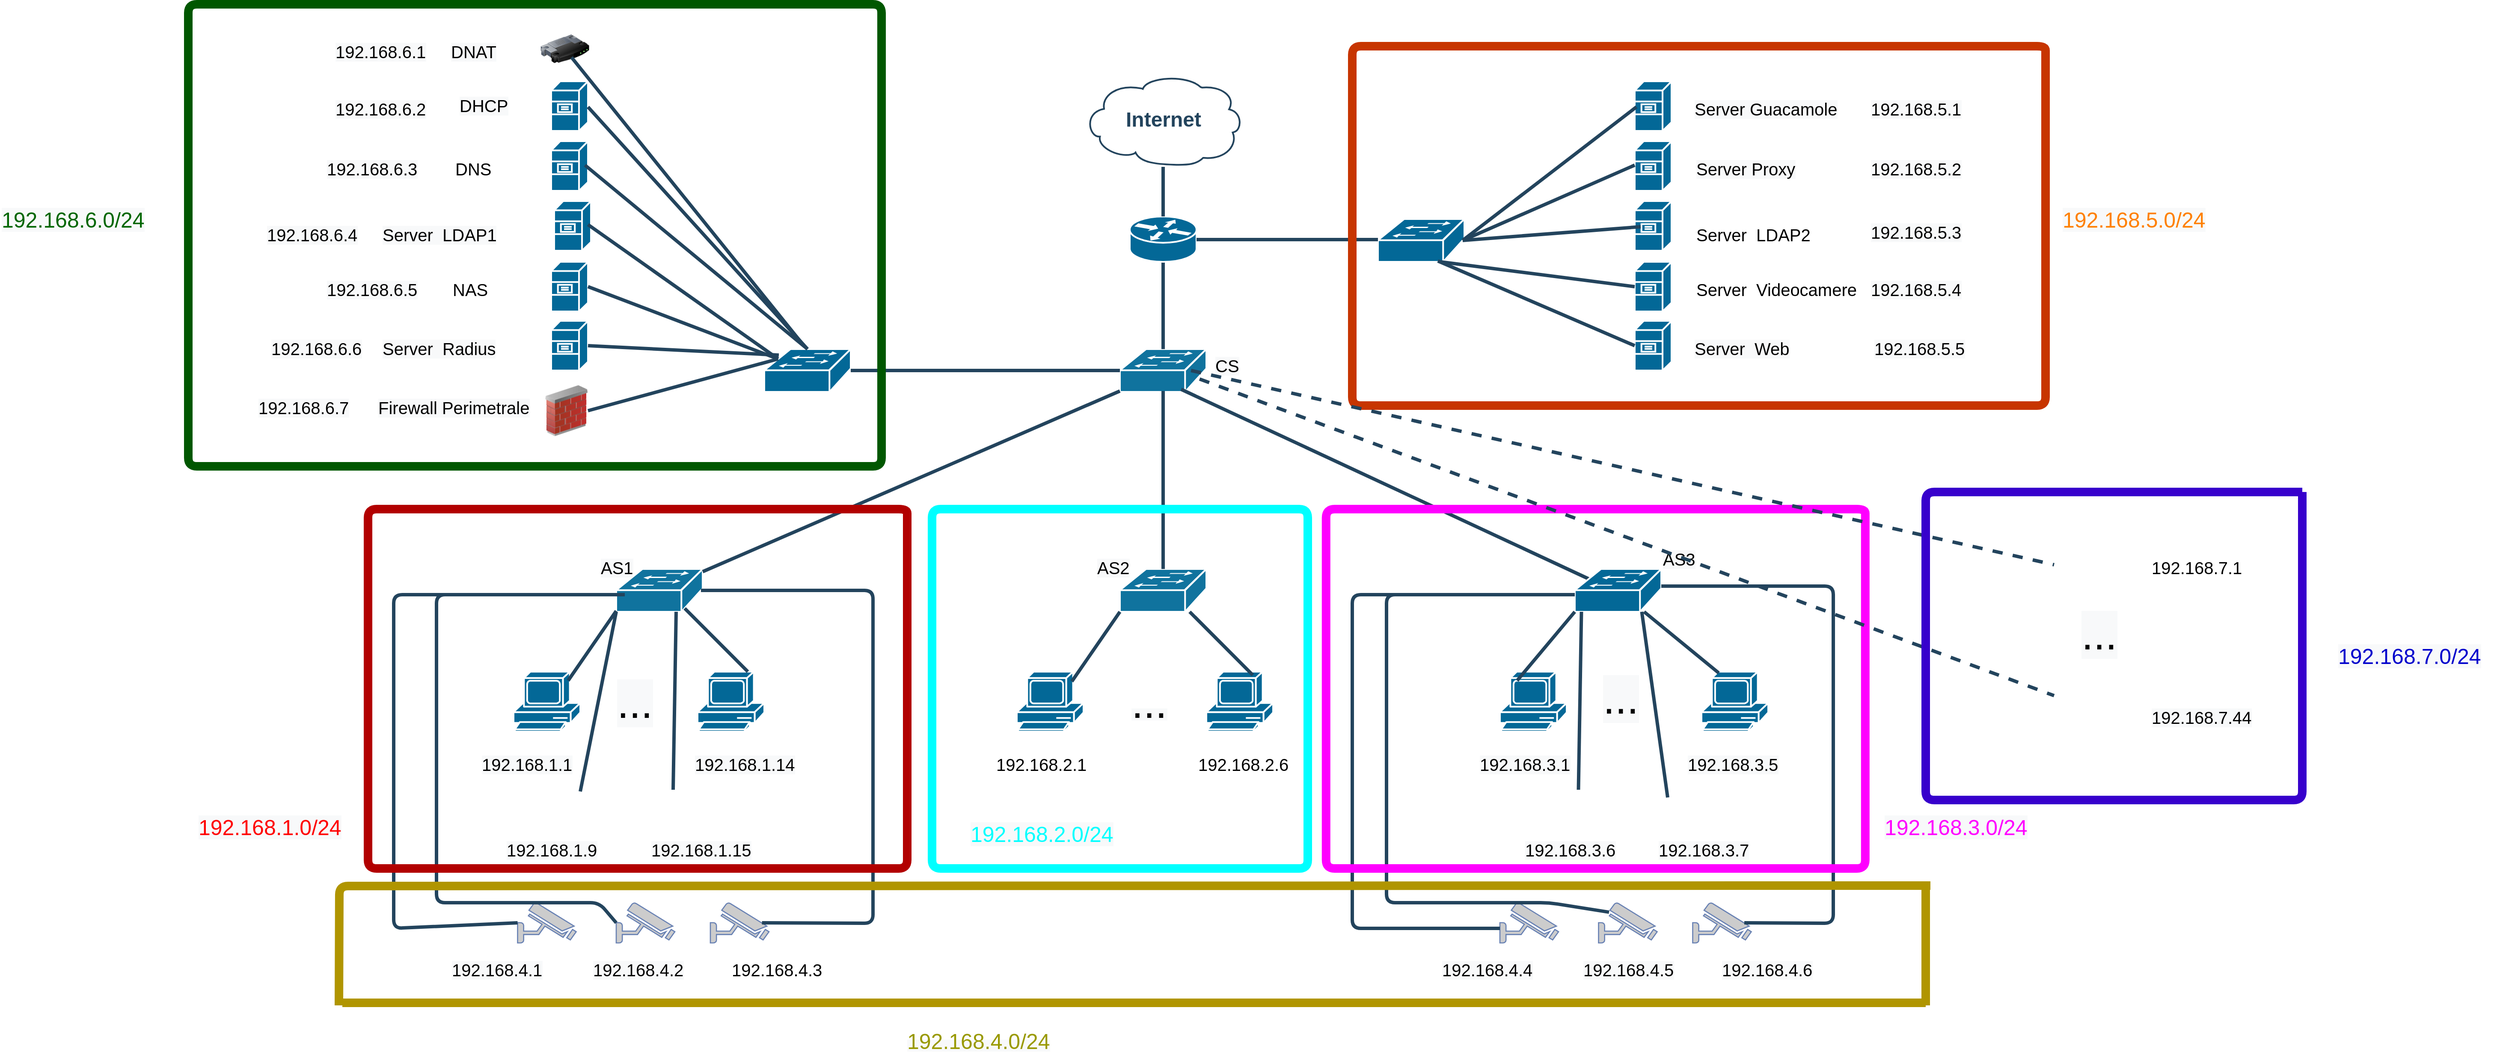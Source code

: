 <mxfile version="13.1.14" type="device"><diagram id="6a731a19-8d31-9384-78a2-239565b7b9f0" name="Page-1"><mxGraphModel dx="4022" dy="2417" grid="1" gridSize="10" guides="1" tooltips="1" connect="1" arrows="1" fold="1" page="1" pageScale="1" pageWidth="827" pageHeight="1169" background="#ffffff" math="0" shadow="0"><root><mxCell id="0"/><mxCell id="1" parent="0"/><mxCell id="2087" value="&lt;font color=&quot;#23445d&quot;&gt;WAN&lt;/font&gt;" style="rounded=1;whiteSpace=wrap;html=1;strokeColor=none;fillColor=none;fontSize=14;fontColor=#742B21;align=center;fontStyle=1" parent="1" vertex="1"><mxGeometry x="759" y="434" width="73" height="19" as="geometry"/></mxCell><mxCell id="2107" value="" style="shape=mxgraph.cisco.switches.workgroup_switch;html=1;dashed=0;fillColor=#10739E;strokeColor=#ffffff;strokeWidth=2;verticalLabelPosition=bottom;verticalAlign=top;fontFamily=Helvetica;fontSize=36;fontColor=#FFB366" parent="1" vertex="1"><mxGeometry x="778.5" y="403" width="101" height="50" as="geometry"/></mxCell><mxCell id="2109" value="Internet" style="shape=mxgraph.cisco.storage.cloud;html=1;dashed=0;strokeColor=#23445D;fillColor=#ffffff;strokeWidth=2;fontFamily=Helvetica;fontSize=24;fontColor=#23445D;align=center;fontStyle=1" parent="1" vertex="1"><mxGeometry x="736" y="82" width="186" height="106" as="geometry"/></mxCell><mxCell id="2114" value="" style="shape=mxgraph.cisco.switches.workgroup_switch;html=1;dashed=0;fillColor=#10739E;strokeColor=#ffffff;strokeWidth=2;verticalLabelPosition=bottom;verticalAlign=top;fontFamily=Helvetica;fontSize=36;fontColor=#FFB366" parent="1" vertex="1"><mxGeometry x="190" y="660" width="101" height="50" as="geometry"/></mxCell><mxCell id="2116" value="" style="shape=mxgraph.cisco.switches.workgroup_switch;html=1;dashed=0;fillColor=#10739E;strokeColor=#ffffff;strokeWidth=2;verticalLabelPosition=bottom;verticalAlign=top;fontFamily=Helvetica;fontSize=36;fontColor=#FFB366" parent="1" vertex="1"><mxGeometry x="778.5" y="660" width="101" height="50" as="geometry"/></mxCell><mxCell id="2163" value="" style="edgeStyle=elbowEdgeStyle;elbow=horizontal;endArrow=none;html=1;strokeColor=#23445D;endFill=0;strokeWidth=4;rounded=1;entryX=0.5;entryY=1;entryDx=0;entryDy=0;entryPerimeter=0;" parent="1" source="2107" target="r_gy4cciSrvfELrFIDqS-2258" edge="1"><mxGeometry width="100" height="100" relative="1" as="geometry"><mxPoint x="465.0" y="303" as="sourcePoint"/><mxPoint x="465.278" y="345.083" as="targetPoint"/><Array as="points"><mxPoint x="829" y="340"/></Array></mxGeometry></mxCell><mxCell id="2172" style="edgeStyle=none;rounded=1;html=1;strokeColor=#23445D;endArrow=none;endFill=0;strokeWidth=4;exitX=0;exitY=0.98;exitDx=0;exitDy=0;exitPerimeter=0;" parent="1" source="2107" target="2114" edge="1"><mxGeometry relative="1" as="geometry"><mxPoint x="631" y="407.917" as="sourcePoint"/></mxGeometry></mxCell><mxCell id="2173" style="edgeStyle=none;rounded=1;html=1;strokeColor=#23445D;endArrow=none;endFill=0;strokeWidth=4;exitX=0.5;exitY=0.98;exitDx=0;exitDy=0;exitPerimeter=0;fontStyle=1" parent="1" source="2107" target="2116" edge="1"><mxGeometry relative="1" as="geometry"><mxPoint x="829" y="470" as="sourcePoint"/><Array as="points"><mxPoint x="829" y="530"/></Array></mxGeometry></mxCell><mxCell id="2174" style="edgeStyle=none;rounded=1;html=1;strokeColor=#23445D;endArrow=none;endFill=0;strokeWidth=4;entryX=0.16;entryY=0.23;entryDx=0;entryDy=0;entryPerimeter=0;exitX=0.708;exitY=0.94;exitDx=0;exitDy=0;exitPerimeter=0;" parent="1" source="2107" target="r_gy4cciSrvfELrFIDqS-2259" edge="1"><mxGeometry relative="1" as="geometry"><mxPoint x="930" y="490" as="sourcePoint"/><mxPoint x="1273.578" y="669.06" as="targetPoint"/></mxGeometry></mxCell><mxCell id="2257" style="edgeStyle=orthogonalEdgeStyle;curved=1;rounded=0;jumpStyle=none;html=1;exitX=0.75;exitY=0;entryX=0.75;entryY=0;shadow=0;labelBackgroundColor=#ffffff;startArrow=none;startFill=0;endArrow=none;endFill=0;endSize=10;jettySize=auto;orthogonalLoop=1;strokeColor=#23445D;strokeWidth=2;fillColor=#F08705;fontFamily=Helvetica;fontSize=25;fontColor=#23445D;align=left;" parent="1" source="2087" target="2087" edge="1"><mxGeometry relative="1" as="geometry"/></mxCell><mxCell id="r_gy4cciSrvfELrFIDqS-2258" value="" style="shape=mxgraph.cisco.routers.router;html=1;pointerEvents=1;dashed=0;fillColor=#036897;strokeColor=#ffffff;strokeWidth=2;verticalLabelPosition=bottom;verticalAlign=top;align=center;outlineConnect=0;" parent="1" vertex="1"><mxGeometry x="790" y="248" width="78" height="53" as="geometry"/></mxCell><mxCell id="r_gy4cciSrvfELrFIDqS-2259" value="" style="shape=mxgraph.cisco.switches.workgroup_switch;html=1;pointerEvents=1;dashed=0;fillColor=#036897;strokeColor=#ffffff;strokeWidth=2;verticalLabelPosition=bottom;verticalAlign=top;align=center;outlineConnect=0;" parent="1" vertex="1"><mxGeometry x="1310" y="660" width="101" height="50" as="geometry"/></mxCell><mxCell id="r_gy4cciSrvfELrFIDqS-2260" value="" style="edgeStyle=elbowEdgeStyle;elbow=horizontal;endArrow=none;html=1;strokeColor=#23445D;endFill=0;strokeWidth=4;rounded=1;entryX=0.5;entryY=0;entryDx=0;entryDy=0;entryPerimeter=0;" parent="1" target="r_gy4cciSrvfELrFIDqS-2258" edge="1"><mxGeometry width="100" height="100" relative="1" as="geometry"><mxPoint x="829" y="190" as="sourcePoint"/><mxPoint x="475.278" y="355.083" as="targetPoint"/></mxGeometry></mxCell><mxCell id="r_gy4cciSrvfELrFIDqS-2263" value="" style="shape=mxgraph.cisco.switches.workgroup_switch;html=1;pointerEvents=1;dashed=0;fillColor=#036897;strokeColor=#ffffff;strokeWidth=2;verticalLabelPosition=bottom;verticalAlign=top;align=center;outlineConnect=0;" parent="1" vertex="1"><mxGeometry x="1080" y="251" width="101" height="50" as="geometry"/></mxCell><mxCell id="r_gy4cciSrvfELrFIDqS-2265" value="" style="shape=mxgraph.cisco.switches.workgroup_switch;html=1;pointerEvents=1;dashed=0;fillColor=#036897;strokeColor=#ffffff;strokeWidth=2;verticalLabelPosition=bottom;verticalAlign=top;align=center;outlineConnect=0;" parent="1" vertex="1"><mxGeometry x="363" y="403" width="101" height="50" as="geometry"/></mxCell><mxCell id="r_gy4cciSrvfELrFIDqS-2267" style="edgeStyle=none;rounded=1;html=1;strokeColor=#23445D;endArrow=none;endFill=0;strokeWidth=4;exitX=0;exitY=0.5;exitDx=0;exitDy=0;exitPerimeter=0;" parent="1" source="2107" target="r_gy4cciSrvfELrFIDqS-2265" edge="1"><mxGeometry relative="1" as="geometry"><mxPoint x="827.5" y="310" as="sourcePoint"/><mxPoint x="340" y="521.129" as="targetPoint"/></mxGeometry></mxCell><mxCell id="r_gy4cciSrvfELrFIDqS-2268" style="edgeStyle=none;rounded=1;html=1;strokeColor=#23445D;endArrow=none;endFill=0;strokeWidth=4;" parent="1" edge="1"><mxGeometry relative="1" as="geometry"><mxPoint x="1080" y="275" as="sourcePoint"/><mxPoint x="868" y="275" as="targetPoint"/></mxGeometry></mxCell><mxCell id="r_gy4cciSrvfELrFIDqS-2271" value="" style="shape=mxgraph.cisco.computers_and_peripherals.pc;html=1;dashed=0;fillColor=#036897;strokeColor=#ffffff;strokeWidth=2;verticalLabelPosition=bottom;verticalAlign=top" parent="1" vertex="1"><mxGeometry x="70" y="780" width="78" height="70" as="geometry"/></mxCell><mxCell id="r_gy4cciSrvfELrFIDqS-2272" value="" style="shape=mxgraph.cisco.computers_and_peripherals.pc;html=1;dashed=0;fillColor=#036897;strokeColor=#ffffff;strokeWidth=2;verticalLabelPosition=bottom;verticalAlign=top" parent="1" vertex="1"><mxGeometry x="285" y="780" width="78" height="70" as="geometry"/></mxCell><mxCell id="r_gy4cciSrvfELrFIDqS-2275" value="" style="fontColor=#0066CC;verticalAlign=top;verticalLabelPosition=bottom;labelPosition=center;align=center;html=1;outlineConnect=0;fillColor=#CCCCCC;strokeColor=#6881B3;gradientColor=none;gradientDirection=north;strokeWidth=2;shape=mxgraph.networks.security_camera;direction=east;" parent="1" vertex="1"><mxGeometry x="74.75" y="1050" width="68.5" height="47" as="geometry"/></mxCell><mxCell id="r_gy4cciSrvfELrFIDqS-2276" value="" style="fontColor=#0066CC;verticalAlign=top;verticalLabelPosition=bottom;labelPosition=center;align=center;html=1;outlineConnect=0;fillColor=#CCCCCC;strokeColor=#6881B3;gradientColor=none;gradientDirection=north;strokeWidth=2;shape=mxgraph.networks.security_camera;direction=east;" parent="1" vertex="1"><mxGeometry x="190" y="1050" width="68.5" height="47" as="geometry"/></mxCell><mxCell id="r_gy4cciSrvfELrFIDqS-2277" value="" style="fontColor=#0066CC;verticalAlign=top;verticalLabelPosition=bottom;labelPosition=center;align=center;html=1;outlineConnect=0;fillColor=#CCCCCC;strokeColor=#6881B3;gradientColor=none;gradientDirection=north;strokeWidth=2;shape=mxgraph.networks.security_camera;direction=east;" parent="1" vertex="1"><mxGeometry x="300" y="1050" width="68.5" height="47" as="geometry"/></mxCell><mxCell id="r_gy4cciSrvfELrFIDqS-2279" value="" style="shape=mxgraph.cisco.computers_and_peripherals.pc;html=1;dashed=0;fillColor=#036897;strokeColor=#ffffff;strokeWidth=2;verticalLabelPosition=bottom;verticalAlign=top" parent="1" vertex="1"><mxGeometry x="658" y="780" width="78" height="70" as="geometry"/></mxCell><mxCell id="r_gy4cciSrvfELrFIDqS-2280" value="" style="shape=mxgraph.cisco.computers_and_peripherals.pc;html=1;dashed=0;fillColor=#036897;strokeColor=#ffffff;strokeWidth=2;verticalLabelPosition=bottom;verticalAlign=top" parent="1" vertex="1"><mxGeometry x="879.5" y="780" width="78" height="70" as="geometry"/></mxCell><mxCell id="r_gy4cciSrvfELrFIDqS-2281" value="" style="shape=mxgraph.cisco.computers_and_peripherals.pc;html=1;dashed=0;fillColor=#036897;strokeColor=#ffffff;strokeWidth=2;verticalLabelPosition=bottom;verticalAlign=top" parent="1" vertex="1"><mxGeometry x="1222.5" y="780" width="78" height="70" as="geometry"/></mxCell><mxCell id="r_gy4cciSrvfELrFIDqS-2282" value="" style="shape=mxgraph.cisco.computers_and_peripherals.pc;html=1;dashed=0;fillColor=#036897;strokeColor=#ffffff;strokeWidth=2;verticalLabelPosition=bottom;verticalAlign=top" parent="1" vertex="1"><mxGeometry x="1458" y="780" width="78" height="70" as="geometry"/></mxCell><mxCell id="r_gy4cciSrvfELrFIDqS-2283" value="" style="fontColor=#0066CC;verticalAlign=top;verticalLabelPosition=bottom;labelPosition=center;align=center;html=1;outlineConnect=0;fillColor=#CCCCCC;strokeColor=#6881B3;gradientColor=none;gradientDirection=north;strokeWidth=2;shape=mxgraph.networks.security_camera;direction=east;" parent="1" vertex="1"><mxGeometry x="1222.5" y="1050" width="68.5" height="47" as="geometry"/></mxCell><mxCell id="r_gy4cciSrvfELrFIDqS-2284" value="" style="fontColor=#0066CC;verticalAlign=top;verticalLabelPosition=bottom;labelPosition=center;align=center;html=1;outlineConnect=0;fillColor=#CCCCCC;strokeColor=#6881B3;gradientColor=none;gradientDirection=north;strokeWidth=2;shape=mxgraph.networks.security_camera;direction=east;" parent="1" vertex="1"><mxGeometry x="1337.75" y="1050" width="68.5" height="47" as="geometry"/></mxCell><mxCell id="r_gy4cciSrvfELrFIDqS-2285" value="" style="fontColor=#0066CC;verticalAlign=top;verticalLabelPosition=bottom;labelPosition=center;align=center;html=1;outlineConnect=0;fillColor=#CCCCCC;strokeColor=#6881B3;gradientColor=none;gradientDirection=north;strokeWidth=2;shape=mxgraph.networks.security_camera;direction=east;" parent="1" vertex="1"><mxGeometry x="1447.75" y="1050" width="68.5" height="47" as="geometry"/></mxCell><mxCell id="r_gy4cciSrvfELrFIDqS-2286" value="&lt;span style=&quot;color: rgb(0 , 0 , 0) ; font-family: &amp;#34;helvetica&amp;#34; ; font-size: 20px ; font-style: normal ; font-weight: 400 ; letter-spacing: normal ; text-align: center ; text-indent: 0px ; text-transform: none ; word-spacing: 0px ; background-color: rgb(248 , 249 , 250) ; float: none ; display: inline&quot;&gt;192.168.4.5&lt;/span&gt;" style="text;whiteSpace=wrap;html=1;" parent="1" vertex="1"><mxGeometry x="1317.75" y="1110" width="130" height="30" as="geometry"/></mxCell><mxCell id="r_gy4cciSrvfELrFIDqS-2287" value="&lt;span style=&quot;color: rgb(0 , 0 , 0) ; font-family: &amp;#34;helvetica&amp;#34; ; font-size: 20px ; font-style: normal ; font-weight: 400 ; letter-spacing: normal ; text-align: center ; text-indent: 0px ; text-transform: none ; word-spacing: 0px ; background-color: rgb(248 , 249 , 250) ; float: none ; display: inline&quot;&gt;192.168.4.6&lt;/span&gt;" style="text;whiteSpace=wrap;html=1;" parent="1" vertex="1"><mxGeometry x="1480" y="1110" width="130" height="30" as="geometry"/></mxCell><mxCell id="r_gy4cciSrvfELrFIDqS-2289" value="&lt;!--StartFragment--&gt;&lt;span style=&quot;color: rgb(0, 0, 0); font-family: helvetica; font-size: 20px; font-style: normal; font-variant-ligatures: normal; font-variant-caps: normal; font-weight: 400; letter-spacing: normal; orphans: 2; text-align: center; text-indent: 0px; text-transform: none; widows: 2; word-spacing: 0px; -webkit-text-stroke-width: 0px; background-color: rgb(248, 249, 250); text-decoration-style: initial; text-decoration-color: initial; float: none; display: inline !important;&quot;&gt;192.168.4.4&lt;/span&gt;&lt;!--EndFragment--&gt;" style="text;whiteSpace=wrap;html=1;" parent="1" vertex="1"><mxGeometry x="1153" y="1110" width="130" height="30" as="geometry"/></mxCell><mxCell id="r_gy4cciSrvfELrFIDqS-2291" value="&lt;span style=&quot;color: rgb(0 , 0 , 0) ; font-family: &amp;#34;helvetica&amp;#34; ; font-size: 20px ; font-style: normal ; font-weight: 400 ; letter-spacing: normal ; text-align: center ; text-indent: 0px ; text-transform: none ; word-spacing: 0px ; background-color: rgb(248 , 249 , 250) ; float: none ; display: inline&quot;&gt;192.168.4.2&lt;/span&gt;" style="text;whiteSpace=wrap;html=1;" parent="1" vertex="1"><mxGeometry x="160.5" y="1110" width="130" height="30" as="geometry"/></mxCell><mxCell id="r_gy4cciSrvfELrFIDqS-2292" value="&lt;span style=&quot;font-family: &amp;#34;helvetica&amp;#34; ; font-size: 20px ; text-align: center&quot;&gt;192.168.4.3&lt;/span&gt;" style="text;whiteSpace=wrap;html=1;" parent="1" vertex="1"><mxGeometry x="322.75" y="1110" width="130" height="30" as="geometry"/></mxCell><mxCell id="r_gy4cciSrvfELrFIDqS-2293" value="&lt;span style=&quot;color: rgb(0 , 0 , 0) ; font-family: &amp;#34;helvetica&amp;#34; ; font-size: 20px ; font-style: normal ; font-weight: 400 ; letter-spacing: normal ; text-align: center ; text-indent: 0px ; text-transform: none ; word-spacing: 0px ; background-color: rgb(248 , 249 , 250) ; float: none ; display: inline&quot;&gt;192.168.4.1&lt;/span&gt;" style="text;whiteSpace=wrap;html=1;" parent="1" vertex="1"><mxGeometry x="-4.25" y="1110" width="130" height="30" as="geometry"/></mxCell><mxCell id="r_gy4cciSrvfELrFIDqS-2294" value="" style="shape=image;html=1;verticalAlign=top;verticalLabelPosition=bottom;labelBackgroundColor=#ffffff;imageAspect=0;aspect=fixed;image=https://cdn2.iconfinder.com/data/icons/essential-web-2/50/tv-screen-smart-widescreen-watch-128.png" parent="1" vertex="1"><mxGeometry x="114" y="910" width="68" height="68" as="geometry"/></mxCell><mxCell id="r_gy4cciSrvfELrFIDqS-2295" value="" style="shape=image;html=1;verticalAlign=top;verticalLabelPosition=bottom;labelBackgroundColor=#ffffff;imageAspect=0;aspect=fixed;image=https://cdn2.iconfinder.com/data/icons/essential-web-2/50/tv-screen-smart-widescreen-watch-128.png" parent="1" vertex="1"><mxGeometry x="232" y="910" width="68" height="68" as="geometry"/></mxCell><mxCell id="r_gy4cciSrvfELrFIDqS-2296" value="" style="shape=image;html=1;verticalAlign=top;verticalLabelPosition=bottom;labelBackgroundColor=#ffffff;imageAspect=0;aspect=fixed;image=https://cdn2.iconfinder.com/data/icons/essential-web-2/50/tv-screen-smart-widescreen-watch-128.png" parent="1" vertex="1"><mxGeometry x="1300.5" y="910" width="68" height="68" as="geometry"/></mxCell><mxCell id="r_gy4cciSrvfELrFIDqS-2297" value="" style="shape=image;html=1;verticalAlign=top;verticalLabelPosition=bottom;labelBackgroundColor=#ffffff;imageAspect=0;aspect=fixed;image=https://cdn2.iconfinder.com/data/icons/essential-web-2/50/tv-screen-smart-widescreen-watch-128.png" parent="1" vertex="1"><mxGeometry x="1418.5" y="910" width="68" height="68" as="geometry"/></mxCell><mxCell id="r_gy4cciSrvfELrFIDqS-2298" value="&lt;span style=&quot;font-family: &amp;#34;helvetica&amp;#34; ; font-size: 20px ; text-align: center&quot;&gt;192.168.2.1&lt;/span&gt;" style="text;whiteSpace=wrap;html=1;" parent="1" vertex="1"><mxGeometry x="632" y="870" width="130" height="30" as="geometry"/></mxCell><mxCell id="r_gy4cciSrvfELrFIDqS-2299" value="&lt;span style=&quot;font-family: &amp;#34;helvetica&amp;#34; ; font-size: 20px ; text-align: center&quot;&gt;192.168.2.6&lt;/span&gt;" style="text;whiteSpace=wrap;html=1;" parent="1" vertex="1"><mxGeometry x="868" y="870" width="130" height="30" as="geometry"/></mxCell><mxCell id="r_gy4cciSrvfELrFIDqS-2304" value="&lt;span style=&quot;color: rgb(0 , 0 , 0) ; font-family: &amp;#34;helvetica&amp;#34; ; font-size: 20px ; font-style: normal ; font-weight: 400 ; letter-spacing: normal ; text-align: center ; text-indent: 0px ; text-transform: none ; word-spacing: 0px ; background-color: rgb(248 , 249 , 250) ; float: none ; display: inline&quot;&gt;192.168.1.1&lt;/span&gt;" style="text;whiteSpace=wrap;html=1;" parent="1" vertex="1"><mxGeometry x="30.5" y="870" width="130" height="30" as="geometry"/></mxCell><mxCell id="r_gy4cciSrvfELrFIDqS-2305" value="&lt;span style=&quot;color: rgb(0 , 0 , 0) ; font-family: &amp;#34;helvetica&amp;#34; ; font-size: 20px ; font-style: normal ; font-weight: 400 ; letter-spacing: normal ; text-align: center ; text-indent: 0px ; text-transform: none ; word-spacing: 0px ; background-color: rgb(248 , 249 , 250) ; float: none ; display: inline&quot;&gt;192.168.1.14&lt;/span&gt;" style="text;whiteSpace=wrap;html=1;" parent="1" vertex="1"><mxGeometry x="280" y="870" width="130" height="30" as="geometry"/></mxCell><mxCell id="r_gy4cciSrvfELrFIDqS-2306" value="&lt;span style=&quot;color: rgb(0 , 0 , 0) ; font-family: &amp;#34;helvetica&amp;#34; ; font-size: 20px ; font-style: normal ; font-weight: 400 ; letter-spacing: normal ; text-align: center ; text-indent: 0px ; text-transform: none ; word-spacing: 0px ; background-color: rgb(248 , 249 , 250) ; float: none ; display: inline&quot;&gt;192.168.1.15&lt;/span&gt;" style="text;whiteSpace=wrap;html=1;" parent="1" vertex="1"><mxGeometry x="228.5" y="970" width="140" height="30" as="geometry"/></mxCell><mxCell id="r_gy4cciSrvfELrFIDqS-2307" value="&lt;span style=&quot;color: rgb(0 , 0 , 0) ; font-family: &amp;#34;helvetica&amp;#34; ; font-size: 20px ; font-style: normal ; font-weight: 400 ; letter-spacing: normal ; text-align: center ; text-indent: 0px ; text-transform: none ; word-spacing: 0px ; background-color: rgb(248 , 249 , 250) ; float: none ; display: inline&quot;&gt;192.168.1.9&lt;/span&gt;" style="text;whiteSpace=wrap;html=1;" parent="1" vertex="1"><mxGeometry x="60" y="970" width="140" height="30" as="geometry"/></mxCell><mxCell id="r_gy4cciSrvfELrFIDqS-2308" value="&lt;span style=&quot;color: rgb(0 , 0 , 0) ; font-family: &amp;#34;helvetica&amp;#34; ; font-size: 20px ; font-style: normal ; font-weight: 400 ; letter-spacing: normal ; text-align: center ; text-indent: 0px ; text-transform: none ; word-spacing: 0px ; background-color: rgb(248 , 249 , 250) ; float: none ; display: inline&quot;&gt;192.168.3.1&lt;/span&gt;" style="text;whiteSpace=wrap;html=1;" parent="1" vertex="1"><mxGeometry x="1196.5" y="870" width="130" height="30" as="geometry"/></mxCell><mxCell id="r_gy4cciSrvfELrFIDqS-2311" value="&lt;span style=&quot;color: rgb(0 , 0 , 0) ; font-family: &amp;#34;helvetica&amp;#34; ; font-size: 20px ; font-style: normal ; font-weight: 400 ; letter-spacing: normal ; text-align: center ; text-indent: 0px ; text-transform: none ; word-spacing: 0px ; background-color: rgb(248 , 249 , 250) ; float: none ; display: inline&quot;&gt;192.168.3.5&lt;/span&gt;" style="text;whiteSpace=wrap;html=1;" parent="1" vertex="1"><mxGeometry x="1440" y="870" width="130" height="30" as="geometry"/></mxCell><mxCell id="r_gy4cciSrvfELrFIDqS-2313" value="&lt;span style=&quot;color: rgb(0 , 0 , 0) ; font-family: &amp;#34;helvetica&amp;#34; ; font-size: 20px ; font-style: normal ; font-weight: 400 ; letter-spacing: normal ; text-align: center ; text-indent: 0px ; text-transform: none ; word-spacing: 0px ; background-color: rgb(248 , 249 , 250) ; float: none ; display: inline&quot;&gt;192.168.3.6&lt;/span&gt;" style="text;whiteSpace=wrap;html=1;" parent="1" vertex="1"><mxGeometry x="1250" y="970" width="130" height="30" as="geometry"/></mxCell><mxCell id="r_gy4cciSrvfELrFIDqS-2315" value="&lt;span style=&quot;color: rgb(0 , 0 , 0) ; font-family: &amp;#34;helvetica&amp;#34; ; font-size: 20px ; font-style: normal ; font-weight: 400 ; letter-spacing: normal ; text-align: center ; text-indent: 0px ; text-transform: none ; word-spacing: 0px ; background-color: rgb(248 , 249 , 250) ; float: none ; display: inline&quot;&gt;192.168.3.7&lt;/span&gt;" style="text;whiteSpace=wrap;html=1;" parent="1" vertex="1"><mxGeometry x="1406" y="970" width="130" height="30" as="geometry"/></mxCell><mxCell id="r_gy4cciSrvfELrFIDqS-2316" style="edgeStyle=none;rounded=1;html=1;strokeColor=#23445D;endArrow=none;endFill=0;strokeWidth=4;entryX=0.818;entryY=0.149;entryDx=0;entryDy=0;entryPerimeter=0;" parent="1" target="r_gy4cciSrvfELrFIDqS-2271" edge="1"><mxGeometry relative="1" as="geometry"><mxPoint x="190" y="709" as="sourcePoint"/><mxPoint x="125.75" y="796.129" as="targetPoint"/></mxGeometry></mxCell><mxCell id="r_gy4cciSrvfELrFIDqS-2317" style="edgeStyle=none;rounded=1;html=1;strokeColor=#23445D;endArrow=none;endFill=0;strokeWidth=4;entryX=0.818;entryY=0.149;entryDx=0;entryDy=0;entryPerimeter=0;" parent="1" edge="1"><mxGeometry relative="1" as="geometry"><mxPoint x="778.5" y="710" as="sourcePoint"/><mxPoint x="722.304" y="791.43" as="targetPoint"/></mxGeometry></mxCell><mxCell id="r_gy4cciSrvfELrFIDqS-2318" style="edgeStyle=none;rounded=1;html=1;strokeColor=#23445D;endArrow=none;endFill=0;strokeWidth=4;entryX=0.258;entryY=0.149;entryDx=0;entryDy=0;entryPerimeter=0;" parent="1" target="r_gy4cciSrvfELrFIDqS-2281" edge="1"><mxGeometry relative="1" as="geometry"><mxPoint x="1310" y="710" as="sourcePoint"/><mxPoint x="1253.804" y="791.43" as="targetPoint"/></mxGeometry></mxCell><mxCell id="r_gy4cciSrvfELrFIDqS-2319" style="edgeStyle=none;rounded=1;html=1;strokeColor=#23445D;endArrow=none;endFill=0;strokeWidth=4;entryX=0.16;entryY=0.23;entryDx=0;entryDy=0;entryPerimeter=0;" parent="1" source="r_gy4cciSrvfELrFIDqS-2259" edge="1"><mxGeometry relative="1" as="geometry"><mxPoint x="1001.998" y="560" as="sourcePoint"/><mxPoint x="1478.15" y="781.5" as="targetPoint"/></mxGeometry></mxCell><mxCell id="r_gy4cciSrvfELrFIDqS-2320" style="edgeStyle=none;rounded=1;html=1;strokeColor=#23445D;endArrow=none;endFill=0;strokeWidth=4;entryX=0.696;entryY=0.057;entryDx=0;entryDy=0;entryPerimeter=0;" parent="1" target="r_gy4cciSrvfELrFIDqS-2280" edge="1"><mxGeometry relative="1" as="geometry"><mxPoint x="859.999" y="710" as="sourcePoint"/><mxPoint x="947.17" y="781.5" as="targetPoint"/></mxGeometry></mxCell><mxCell id="r_gy4cciSrvfELrFIDqS-2321" style="edgeStyle=none;rounded=1;html=1;strokeColor=#23445D;endArrow=none;endFill=0;strokeWidth=4;entryX=0.696;entryY=0.057;entryDx=0;entryDy=0;entryPerimeter=0;" parent="1" edge="1"><mxGeometry relative="1" as="geometry"><mxPoint x="269.999" y="706.01" as="sourcePoint"/><mxPoint x="343.788" y="780" as="targetPoint"/></mxGeometry></mxCell><mxCell id="r_gy4cciSrvfELrFIDqS-2322" style="edgeStyle=none;rounded=1;html=1;strokeColor=#23445D;endArrow=none;endFill=0;strokeWidth=4;fontStyle=1" parent="1" edge="1"><mxGeometry relative="1" as="geometry"><mxPoint x="260" y="710" as="sourcePoint"/><mxPoint x="256.5" y="918" as="targetPoint"/><Array as="points"/></mxGeometry></mxCell><mxCell id="r_gy4cciSrvfELrFIDqS-2323" style="edgeStyle=none;rounded=1;html=1;strokeColor=#23445D;endArrow=none;endFill=0;strokeWidth=4;exitX=0.5;exitY=0.98;exitDx=0;exitDy=0;exitPerimeter=0;fontStyle=1;" parent="1" edge="1"><mxGeometry relative="1" as="geometry"><mxPoint x="190" y="710" as="sourcePoint"/><mxPoint x="148" y="920" as="targetPoint"/><Array as="points"/></mxGeometry></mxCell><mxCell id="r_gy4cciSrvfELrFIDqS-2324" style="edgeStyle=none;rounded=1;html=1;strokeColor=#23445D;endArrow=none;endFill=0;strokeWidth=4;fontStyle=1" parent="1" edge="1"><mxGeometry relative="1" as="geometry"><mxPoint x="1317.75" y="710" as="sourcePoint"/><mxPoint x="1314.25" y="918" as="targetPoint"/><Array as="points"/></mxGeometry></mxCell><mxCell id="r_gy4cciSrvfELrFIDqS-2325" style="edgeStyle=none;rounded=1;html=1;strokeColor=#23445D;endArrow=none;endFill=0;strokeWidth=4;fontStyle=1;entryX=0;entryY=0.25;entryDx=0;entryDy=0;" parent="1" target="r_gy4cciSrvfELrFIDqS-2297" edge="1"><mxGeometry relative="1" as="geometry"><mxPoint x="1388.25" y="710" as="sourcePoint"/><mxPoint x="1384.75" y="918" as="targetPoint"/><Array as="points"/></mxGeometry></mxCell><mxCell id="r_gy4cciSrvfELrFIDqS-2326" style="edgeStyle=none;rounded=1;html=1;strokeColor=#23445D;endArrow=none;endFill=0;strokeWidth=4;fontStyle=0;entryX=0;entryY=0.5;entryDx=0;entryDy=0;entryPerimeter=0;" parent="1" target="r_gy4cciSrvfELrFIDqS-2275" edge="1"><mxGeometry relative="1" as="geometry"><mxPoint x="190" y="690" as="sourcePoint"/><mxPoint x="148" y="890" as="targetPoint"/><Array as="points"><mxPoint x="-70" y="690"/><mxPoint x="-70" y="1080"/></Array></mxGeometry></mxCell><mxCell id="r_gy4cciSrvfELrFIDqS-2327" style="edgeStyle=none;rounded=1;html=1;strokeColor=#23445D;endArrow=none;endFill=0;strokeWidth=4;exitX=0;exitY=0.5;exitDx=0;exitDy=0;exitPerimeter=0;fontStyle=1;entryX=0;entryY=0.5;entryDx=0;entryDy=0;entryPerimeter=0;" parent="1" source="r_gy4cciSrvfELrFIDqS-2276" edge="1"><mxGeometry relative="1" as="geometry"><mxPoint x="84.75" y="1083.5" as="sourcePoint"/><mxPoint x="200" y="690" as="targetPoint"/><Array as="points"><mxPoint x="170" y="1050"/><mxPoint x="-20" y="1050"/><mxPoint x="-20" y="690"/></Array></mxGeometry></mxCell><mxCell id="r_gy4cciSrvfELrFIDqS-2328" style="edgeStyle=none;rounded=1;html=1;strokeColor=#23445D;endArrow=none;endFill=0;strokeWidth=4;entryX=0.88;entryY=0.5;entryDx=0;entryDy=0;entryPerimeter=0;exitX=0.98;exitY=0.5;exitDx=0;exitDy=0;exitPerimeter=0;" parent="1" source="2114" target="r_gy4cciSrvfELrFIDqS-2277" edge="1"><mxGeometry relative="1" as="geometry"><mxPoint x="399.999" y="710" as="sourcePoint"/><mxPoint x="473.788" y="783.99" as="targetPoint"/><Array as="points"><mxPoint x="490" y="685"/><mxPoint x="490" y="1074"/></Array></mxGeometry></mxCell><mxCell id="r_gy4cciSrvfELrFIDqS-2330" style="edgeStyle=none;rounded=1;html=1;strokeColor=#23445D;endArrow=none;endFill=0;strokeWidth=4;fontStyle=1;entryX=0;entryY=0.5;entryDx=0;entryDy=0;entryPerimeter=0;exitX=0.179;exitY=0.235;exitDx=0;exitDy=0;exitPerimeter=0;" parent="1" source="r_gy4cciSrvfELrFIDqS-2284" edge="1"><mxGeometry relative="1" as="geometry"><mxPoint x="1300" y="1073.5" as="sourcePoint"/><mxPoint x="1310" y="690" as="targetPoint"/><Array as="points"><mxPoint x="1280" y="1050"/><mxPoint x="1090" y="1050"/><mxPoint x="1090" y="690"/></Array></mxGeometry></mxCell><mxCell id="r_gy4cciSrvfELrFIDqS-2331" style="edgeStyle=none;rounded=1;html=1;strokeColor=#23445D;endArrow=none;endFill=0;strokeWidth=4;fontStyle=0;entryX=0;entryY=0.638;entryDx=0;entryDy=0;entryPerimeter=0;" parent="1" target="r_gy4cciSrvfELrFIDqS-2283" edge="1"><mxGeometry relative="1" as="geometry"><mxPoint x="1310" y="690" as="sourcePoint"/><mxPoint x="1194.75" y="1073.5" as="targetPoint"/><Array as="points"><mxPoint x="1050" y="690"/><mxPoint x="1050" y="1080"/></Array></mxGeometry></mxCell><mxCell id="r_gy4cciSrvfELrFIDqS-2332" style="edgeStyle=none;rounded=1;html=1;strokeColor=#23445D;endArrow=none;endFill=0;strokeWidth=4;exitX=0.98;exitY=0.5;exitDx=0;exitDy=0;exitPerimeter=0;entryX=0.88;entryY=0.5;entryDx=0;entryDy=0;entryPerimeter=0;" parent="1" target="r_gy4cciSrvfELrFIDqS-2285" edge="1"><mxGeometry relative="1" as="geometry"><mxPoint x="1411" y="680" as="sourcePoint"/><mxPoint x="1530" y="1074" as="targetPoint"/><Array as="points"><mxPoint x="1612.02" y="680"/><mxPoint x="1612" y="1074"/></Array></mxGeometry></mxCell><mxCell id="r_gy4cciSrvfELrFIDqS-2337" value="" style="endArrow=none;html=1;fillColor=#e3c800;strokeColor=#B09500;strokeWidth=10;edgeStyle=orthogonalEdgeStyle;" parent="1" edge="1"><mxGeometry width="50" height="50" relative="1" as="geometry"><mxPoint x="1725.5" y="1030" as="sourcePoint"/><mxPoint x="-134" y="1170" as="targetPoint"/></mxGeometry></mxCell><mxCell id="r_gy4cciSrvfELrFIDqS-2338" value="" style="endArrow=none;html=1;fillColor=#e3c800;strokeColor=#B09500;strokeWidth=10;edgeStyle=orthogonalEdgeStyle;" parent="1" edge="1"><mxGeometry width="50" height="50" relative="1" as="geometry"><mxPoint x="1720" y="1167" as="sourcePoint"/><mxPoint x="-130" y="1167" as="targetPoint"/></mxGeometry></mxCell><mxCell id="r_gy4cciSrvfELrFIDqS-2340" value="" style="endArrow=none;html=1;strokeWidth=10;fillColor=#e3c800;strokeColor=#B09500;edgeStyle=orthogonalEdgeStyle;" parent="1" edge="1"><mxGeometry width="50" height="50" relative="1" as="geometry"><mxPoint x="1720" y="1170" as="sourcePoint"/><mxPoint x="1720" y="1030" as="targetPoint"/></mxGeometry></mxCell><mxCell id="r_gy4cciSrvfELrFIDqS-2341" value="" style="endArrow=none;html=1;strokeWidth=10;fillColor=#e51400;strokeColor=#B20000;edgeStyle=orthogonalEdgeStyle;" parent="1" edge="1"><mxGeometry width="50" height="50" relative="1" as="geometry"><mxPoint x="530" y="600" as="sourcePoint"/><mxPoint x="530" y="600" as="targetPoint"/><Array as="points"><mxPoint x="-100" y="1010"/><mxPoint x="-100" y="590"/></Array></mxGeometry></mxCell><mxCell id="r_gy4cciSrvfELrFIDqS-2342" value="" style="endArrow=none;html=1;strokeWidth=10;fillColor=#d80073;strokeColor=#FF00FF;edgeStyle=orthogonalEdgeStyle;" parent="1" edge="1"><mxGeometry width="50" height="50" relative="1" as="geometry"><mxPoint x="1649.4" y="600" as="sourcePoint"/><mxPoint x="1649.4" y="600" as="targetPoint"/><Array as="points"><mxPoint x="1019.4" y="1010"/><mxPoint x="1019.4" y="590"/></Array></mxGeometry></mxCell><mxCell id="r_gy4cciSrvfELrFIDqS-2343" value="" style="endArrow=none;html=1;strokeWidth=10;fillColor=#76608a;strokeColor=#00FFFF;edgeStyle=orthogonalEdgeStyle;" parent="1" edge="1"><mxGeometry width="50" height="50" relative="1" as="geometry"><mxPoint x="998" y="600" as="sourcePoint"/><mxPoint x="998" y="630" as="targetPoint"/><Array as="points"><mxPoint x="998" y="600"/><mxPoint x="998" y="1010"/><mxPoint x="559" y="1010"/><mxPoint x="559" y="590"/><mxPoint x="998" y="590"/></Array></mxGeometry></mxCell><mxCell id="r_gy4cciSrvfELrFIDqS-2344" value="&lt;span style=&quot;font-family: &amp;#34;helvetica&amp;#34; ; font-style: normal ; font-weight: 400 ; letter-spacing: normal ; text-align: center ; text-indent: 0px ; text-transform: none ; word-spacing: 0px ; background-color: rgb(248 , 249 , 250) ; float: none ; display: inline&quot;&gt;&lt;font style=&quot;font-size: 25px&quot; color=&quot;#999900&quot;&gt;192.168.4.0/24&lt;/font&gt;&lt;/span&gt;" style="text;whiteSpace=wrap;html=1;" parent="1" vertex="1"><mxGeometry x="528" y="1190" width="130" height="30" as="geometry"/></mxCell><mxCell id="r_gy4cciSrvfELrFIDqS-2345" value="&lt;span style=&quot;font-family: &amp;#34;helvetica&amp;#34; ; font-size: 25px ; font-style: normal ; font-weight: 400 ; letter-spacing: normal ; text-align: center ; text-indent: 0px ; text-transform: none ; word-spacing: 0px ; background-color: rgb(248 , 249 , 250) ; float: none ; display: inline&quot;&gt;&lt;font color=&quot;#ff0000&quot;&gt;192.168.1.0/24&lt;/font&gt;&lt;/span&gt;" style="text;whiteSpace=wrap;html=1;" parent="1" vertex="1"><mxGeometry x="-300" y="940" width="190" height="30" as="geometry"/></mxCell><mxCell id="r_gy4cciSrvfELrFIDqS-2346" value="&lt;span style=&quot;font-family: &amp;#34;helvetica&amp;#34; ; font-size: 25px ; font-style: normal ; font-weight: 400 ; letter-spacing: normal ; text-align: center ; text-indent: 0px ; text-transform: none ; word-spacing: 0px ; background-color: rgb(248 , 249 , 250) ; float: none ; display: inline&quot;&gt;&lt;font color=&quot;#00ffff&quot;&gt;192.168.2.0/24&lt;/font&gt;&lt;/span&gt;" style="text;whiteSpace=wrap;html=1;" parent="1" vertex="1"><mxGeometry x="602" y="948" width="190" height="30" as="geometry"/></mxCell><mxCell id="r_gy4cciSrvfELrFIDqS-2347" value="&lt;span style=&quot;font-family: &amp;#34;helvetica&amp;#34; ; font-size: 25px ; font-style: normal ; font-weight: 400 ; letter-spacing: normal ; text-align: center ; text-indent: 0px ; text-transform: none ; word-spacing: 0px ; background-color: rgb(248 , 249 , 250) ; float: none ; display: inline&quot;&gt;&lt;font color=&quot;#ff00ff&quot;&gt;192.168.3.0/24&lt;/font&gt;&lt;/span&gt;" style="text;whiteSpace=wrap;html=1;" parent="1" vertex="1"><mxGeometry x="1670" y="940" width="190" height="30" as="geometry"/></mxCell><mxCell id="r_gy4cciSrvfELrFIDqS-2349" value="" style="shape=mxgraph.cisco.servers.file_server;html=1;pointerEvents=1;dashed=0;fillColor=#036897;strokeColor=#ffffff;strokeWidth=2;verticalLabelPosition=bottom;verticalAlign=top;align=center;outlineConnect=0;labelBackgroundColor=#ffffff;" parent="1" vertex="1"><mxGeometry x="1380" y="90" width="43" height="58" as="geometry"/></mxCell><mxCell id="r_gy4cciSrvfELrFIDqS-2350" value="" style="shape=mxgraph.cisco.servers.file_server;html=1;pointerEvents=1;dashed=0;fillColor=#036897;strokeColor=#ffffff;strokeWidth=2;verticalLabelPosition=bottom;verticalAlign=top;align=center;outlineConnect=0;labelBackgroundColor=#ffffff;" parent="1" vertex="1"><mxGeometry x="1380" y="160" width="43" height="58" as="geometry"/></mxCell><mxCell id="r_gy4cciSrvfELrFIDqS-2351" value="" style="shape=mxgraph.cisco.servers.file_server;html=1;pointerEvents=1;dashed=0;fillColor=#036897;strokeColor=#ffffff;strokeWidth=2;verticalLabelPosition=bottom;verticalAlign=top;align=center;outlineConnect=0;labelBackgroundColor=#ffffff;" parent="1" vertex="1"><mxGeometry x="1380" y="230" width="43" height="58" as="geometry"/></mxCell><mxCell id="r_gy4cciSrvfELrFIDqS-2352" value="" style="shape=mxgraph.cisco.servers.file_server;html=1;pointerEvents=1;dashed=0;fillColor=#036897;strokeColor=#ffffff;strokeWidth=2;verticalLabelPosition=bottom;verticalAlign=top;align=center;outlineConnect=0;labelBackgroundColor=#ffffff;" parent="1" vertex="1"><mxGeometry x="114" y="90" width="43" height="58" as="geometry"/></mxCell><mxCell id="r_gy4cciSrvfELrFIDqS-2353" value="" style="shape=mxgraph.cisco.servers.file_server;html=1;pointerEvents=1;dashed=0;fillColor=#036897;strokeColor=#ffffff;strokeWidth=2;verticalLabelPosition=bottom;verticalAlign=top;align=center;outlineConnect=0;labelBackgroundColor=#ffffff;" parent="1" vertex="1"><mxGeometry x="114" y="160" width="43" height="58" as="geometry"/></mxCell><mxCell id="r_gy4cciSrvfELrFIDqS-2355" value="" style="shape=mxgraph.cisco.servers.file_server;html=1;pointerEvents=1;dashed=0;fillColor=#036897;strokeColor=#ffffff;strokeWidth=2;verticalLabelPosition=bottom;verticalAlign=top;align=center;outlineConnect=0;labelBackgroundColor=#ffffff;" parent="1" vertex="1"><mxGeometry x="117.5" y="230" width="43" height="58" as="geometry"/></mxCell><mxCell id="r_gy4cciSrvfELrFIDqS-2356" value="" style="shape=mxgraph.cisco.servers.file_server;html=1;pointerEvents=1;dashed=0;fillColor=#036897;strokeColor=#ffffff;strokeWidth=2;verticalLabelPosition=bottom;verticalAlign=top;align=center;outlineConnect=0;labelBackgroundColor=#ffffff;" parent="1" vertex="1"><mxGeometry x="114" y="301" width="43" height="58" as="geometry"/></mxCell><mxCell id="r_gy4cciSrvfELrFIDqS-2357" value="&lt;span style=&quot;color: rgb(0 , 0 , 0) ; font-family: &amp;#34;helvetica&amp;#34; ; font-size: 20px ; font-style: normal ; font-weight: 400 ; letter-spacing: normal ; text-align: center ; text-indent: 0px ; text-transform: none ; word-spacing: 0px ; background-color: rgb(248 , 249 , 250) ; float: none ; display: inline&quot;&gt;Server Guacamole&lt;/span&gt;" style="text;whiteSpace=wrap;html=1;" parent="1" vertex="1"><mxGeometry x="1447.75" y="104" width="180" height="30" as="geometry"/></mxCell><mxCell id="r_gy4cciSrvfELrFIDqS-2358" value="&lt;span style=&quot;color: rgb(0 , 0 , 0) ; font-family: &amp;#34;helvetica&amp;#34; ; font-size: 20px ; font-style: normal ; font-weight: 400 ; letter-spacing: normal ; text-align: center ; text-indent: 0px ; text-transform: none ; word-spacing: 0px ; background-color: rgb(248 , 249 , 250) ; float: none ; display: inline&quot;&gt;Server Proxy&lt;/span&gt;" style="text;whiteSpace=wrap;html=1;" parent="1" vertex="1"><mxGeometry x="1450" y="174" width="190" height="30" as="geometry"/></mxCell><mxCell id="r_gy4cciSrvfELrFIDqS-2359" value="&lt;span style=&quot;font-family: &amp;#34;helvetica&amp;#34; ; font-size: 20px ; text-align: center&quot;&gt;Server&amp;nbsp; LDAP2&lt;/span&gt;" style="text;whiteSpace=wrap;html=1;" parent="1" vertex="1"><mxGeometry x="1450" y="251" width="140" height="30" as="geometry"/></mxCell><mxCell id="r_gy4cciSrvfELrFIDqS-2360" value="" style="shape=mxgraph.cisco.servers.file_server;html=1;pointerEvents=1;dashed=0;fillColor=#036897;strokeColor=#ffffff;strokeWidth=2;verticalLabelPosition=bottom;verticalAlign=top;align=center;outlineConnect=0;labelBackgroundColor=#ffffff;" parent="1" vertex="1"><mxGeometry x="1380" y="301" width="43" height="58" as="geometry"/></mxCell><mxCell id="r_gy4cciSrvfELrFIDqS-2361" value="&lt;span style=&quot;font-family: &amp;#34;helvetica&amp;#34; ; font-size: 20px ; text-align: center&quot;&gt;Server&amp;nbsp; Videocamere&lt;/span&gt;" style="text;whiteSpace=wrap;html=1;" parent="1" vertex="1"><mxGeometry x="1450" y="315" width="190" height="30" as="geometry"/></mxCell><mxCell id="r_gy4cciSrvfELrFIDqS-2362" value="&lt;span style=&quot;color: rgb(0 , 0 , 0) ; font-family: &amp;#34;helvetica&amp;#34; ; font-size: 20px ; font-style: normal ; font-weight: 400 ; letter-spacing: normal ; text-align: center ; text-indent: 0px ; text-transform: none ; word-spacing: 0px ; background-color: rgb(248 , 249 , 250) ; float: none ; display: inline&quot;&gt;Server&amp;nbsp; LDAP1&lt;/span&gt;" style="text;whiteSpace=wrap;html=1;" parent="1" vertex="1"><mxGeometry x="-85.25" y="251" width="160" height="30" as="geometry"/></mxCell><mxCell id="r_gy4cciSrvfELrFIDqS-2364" value="&lt;div style=&quot;text-align: center&quot;&gt;&lt;font face=&quot;helvetica&quot;&gt;&lt;span style=&quot;font-size: 20px&quot;&gt;DNS&lt;/span&gt;&lt;/font&gt;&lt;/div&gt;" style="text;whiteSpace=wrap;html=1;" parent="1" vertex="1"><mxGeometry y="174" width="160" height="30" as="geometry"/></mxCell><mxCell id="r_gy4cciSrvfELrFIDqS-2365" value="&lt;span style=&quot;color: rgb(0 , 0 , 0) ; font-family: &amp;#34;helvetica&amp;#34; ; font-size: 20px ; font-style: normal ; font-weight: 400 ; letter-spacing: normal ; text-align: center ; text-indent: 0px ; text-transform: none ; word-spacing: 0px ; background-color: rgb(248 , 249 , 250) ; float: none ; display: inline&quot;&gt;DHCP&lt;/span&gt;" style="text;whiteSpace=wrap;html=1;" parent="1" vertex="1"><mxGeometry x="4.75" y="100" width="70" height="30" as="geometry"/></mxCell><mxCell id="r_gy4cciSrvfELrFIDqS-2367" value="&lt;font face=&quot;helvetica&quot;&gt;&lt;span style=&quot;font-size: 20px&quot;&gt;NAS&lt;/span&gt;&lt;/font&gt;" style="text;whiteSpace=wrap;html=1;" parent="1" vertex="1"><mxGeometry x="-3" y="315" width="160" height="30" as="geometry"/></mxCell><mxCell id="r_gy4cciSrvfELrFIDqS-2369" value="&lt;span style=&quot;color: rgb(0 , 0 , 0) ; font-family: &amp;#34;helvetica&amp;#34; ; font-size: 20px ; font-style: normal ; font-weight: 400 ; letter-spacing: normal ; text-align: center ; text-indent: 0px ; text-transform: none ; word-spacing: 0px ; background-color: rgb(248 , 249 , 250) ; float: none ; display: inline&quot;&gt;Server&amp;nbsp; Radius&lt;/span&gt;" style="text;whiteSpace=wrap;html=1;" parent="1" vertex="1"><mxGeometry x="-85.25" y="384" width="160" height="30" as="geometry"/></mxCell><mxCell id="r_gy4cciSrvfELrFIDqS-2370" value="" style="shape=mxgraph.cisco.servers.file_server;html=1;pointerEvents=1;dashed=0;fillColor=#036897;strokeColor=#ffffff;strokeWidth=2;verticalLabelPosition=bottom;verticalAlign=top;align=center;outlineConnect=0;labelBackgroundColor=#ffffff;" parent="1" vertex="1"><mxGeometry x="114" y="370" width="43" height="58" as="geometry"/></mxCell><mxCell id="r_gy4cciSrvfELrFIDqS-2371" value="" style="endArrow=none;html=1;strokeWidth=10;fillColor=#008a00;strokeColor=#005700;edgeStyle=orthogonalEdgeStyle;" parent="1" edge="1"><mxGeometry width="50" height="50" relative="1" as="geometry"><mxPoint x="500" y="80" as="sourcePoint"/><mxPoint x="500" y="80" as="targetPoint"/><Array as="points"><mxPoint x="500" y="540"/><mxPoint x="-310" y="540"/><mxPoint x="-310"/><mxPoint x="500"/></Array></mxGeometry></mxCell><mxCell id="r_gy4cciSrvfELrFIDqS-2372" value="" style="endArrow=none;html=1;strokeWidth=10;fillColor=#fa6800;strokeColor=#C73500;edgeStyle=orthogonalEdgeStyle;" parent="1" edge="1"><mxGeometry width="50" height="50" relative="1" as="geometry"><mxPoint x="1860" y="59" as="sourcePoint"/><mxPoint x="1860" y="59" as="targetPoint"/><Array as="points"><mxPoint x="1860" y="469"/><mxPoint x="1050" y="469"/><mxPoint x="1050" y="49"/><mxPoint x="1860" y="49"/></Array></mxGeometry></mxCell><mxCell id="r_gy4cciSrvfELrFIDqS-2373" value="&lt;span style=&quot;font-family: &amp;#34;helvetica&amp;#34; ; font-size: 25px ; font-style: normal ; font-weight: 400 ; letter-spacing: normal ; text-align: center ; text-indent: 0px ; text-transform: none ; word-spacing: 0px ; background-color: rgb(248 , 249 , 250) ; float: none ; display: inline&quot;&gt;&lt;font color=&quot;#ff8000&quot;&gt;192.168.5.0/24&lt;/font&gt;&lt;/span&gt;" style="text;whiteSpace=wrap;html=1;" parent="1" vertex="1"><mxGeometry x="1878" y="230" width="190" height="30" as="geometry"/></mxCell><mxCell id="r_gy4cciSrvfELrFIDqS-2374" value="&lt;span style=&quot;font-family: &amp;#34;helvetica&amp;#34; ; font-size: 25px ; font-style: normal ; font-weight: 400 ; letter-spacing: normal ; text-align: center ; text-indent: 0px ; text-transform: none ; word-spacing: 0px ; background-color: rgb(248 , 249 , 250) ; float: none ; display: inline&quot;&gt;&lt;font color=&quot;#006600&quot;&gt;192.168.6.0/24&lt;/font&gt;&lt;/span&gt;" style="text;whiteSpace=wrap;html=1;" parent="1" vertex="1"><mxGeometry x="-530" y="230" width="190" height="30" as="geometry"/></mxCell><mxCell id="r_gy4cciSrvfELrFIDqS-2376" value="&lt;span style=&quot;color: rgb(0 , 0 , 0) ; font-family: &amp;#34;helvetica&amp;#34; ; font-size: 20px ; font-style: normal ; font-weight: 400 ; letter-spacing: normal ; text-align: center ; text-indent: 0px ; text-transform: none ; word-spacing: 0px ; background-color: rgb(248 , 249 , 250) ; float: none ; display: inline&quot;&gt;192.168.6.1&lt;/span&gt;" style="text;whiteSpace=wrap;html=1;" parent="1" vertex="1"><mxGeometry x="-140" y="37" width="130" height="30" as="geometry"/></mxCell><mxCell id="r_gy4cciSrvfELrFIDqS-2377" value="&lt;span style=&quot;color: rgb(0 , 0 , 0) ; font-family: &amp;#34;helvetica&amp;#34; ; font-size: 20px ; font-style: normal ; font-weight: 400 ; letter-spacing: normal ; text-align: center ; text-indent: 0px ; text-transform: none ; word-spacing: 0px ; background-color: rgb(248 , 249 , 250) ; float: none ; display: inline&quot;&gt;192.168.6.2&lt;/span&gt;" style="text;whiteSpace=wrap;html=1;" parent="1" vertex="1"><mxGeometry x="-140" y="104" width="130" height="30" as="geometry"/></mxCell><mxCell id="r_gy4cciSrvfELrFIDqS-2378" value="&lt;span style=&quot;color: rgb(0 , 0 , 0) ; font-family: &amp;#34;helvetica&amp;#34; ; font-size: 20px ; font-style: normal ; font-weight: 400 ; letter-spacing: normal ; text-align: center ; text-indent: 0px ; text-transform: none ; word-spacing: 0px ; background-color: rgb(248 , 249 , 250) ; float: none ; display: inline&quot;&gt;192.168.6.3&lt;/span&gt;" style="text;whiteSpace=wrap;html=1;" parent="1" vertex="1"><mxGeometry x="-150" y="174" width="130" height="30" as="geometry"/></mxCell><mxCell id="r_gy4cciSrvfELrFIDqS-2380" value="&lt;span style=&quot;color: rgb(0 , 0 , 0) ; font-family: &amp;#34;helvetica&amp;#34; ; font-size: 20px ; font-style: normal ; font-weight: 400 ; letter-spacing: normal ; text-align: center ; text-indent: 0px ; text-transform: none ; word-spacing: 0px ; background-color: rgb(248 , 249 , 250) ; float: none ; display: inline&quot;&gt;192.168.6.5&lt;/span&gt;" style="text;whiteSpace=wrap;html=1;" parent="1" vertex="1"><mxGeometry x="-150" y="315" width="130" height="30" as="geometry"/></mxCell><mxCell id="r_gy4cciSrvfELrFIDqS-2381" value="&lt;span style=&quot;color: rgb(0 , 0 , 0) ; font-family: &amp;#34;helvetica&amp;#34; ; font-size: 20px ; font-style: normal ; font-weight: 400 ; letter-spacing: normal ; text-align: center ; text-indent: 0px ; text-transform: none ; word-spacing: 0px ; background-color: rgb(248 , 249 , 250) ; float: none ; display: inline&quot;&gt;192.168.6.4&lt;/span&gt;" style="text;whiteSpace=wrap;html=1;" parent="1" vertex="1"><mxGeometry x="-220" y="251" width="130" height="30" as="geometry"/></mxCell><mxCell id="r_gy4cciSrvfELrFIDqS-2382" value="&lt;span style=&quot;color: rgb(0 , 0 , 0) ; font-family: &amp;#34;helvetica&amp;#34; ; font-size: 20px ; font-style: normal ; font-weight: 400 ; letter-spacing: normal ; text-align: center ; text-indent: 0px ; text-transform: none ; word-spacing: 0px ; background-color: rgb(248 , 249 , 250) ; float: none ; display: inline&quot;&gt;192.168.5.1&lt;/span&gt;" style="text;whiteSpace=wrap;html=1;" parent="1" vertex="1"><mxGeometry x="1654" y="104" width="130" height="30" as="geometry"/></mxCell><mxCell id="r_gy4cciSrvfELrFIDqS-2383" value="&lt;span style=&quot;color: rgb(0 , 0 , 0) ; font-family: &amp;#34;helvetica&amp;#34; ; font-size: 20px ; font-style: normal ; font-weight: 400 ; letter-spacing: normal ; text-align: center ; text-indent: 0px ; text-transform: none ; word-spacing: 0px ; background-color: rgb(248 , 249 , 250) ; float: none ; display: inline&quot;&gt;192.168.5.3&lt;/span&gt;" style="text;whiteSpace=wrap;html=1;" parent="1" vertex="1"><mxGeometry x="1654" y="248" width="130" height="30" as="geometry"/></mxCell><mxCell id="r_gy4cciSrvfELrFIDqS-2384" value="&lt;span style=&quot;color: rgb(0 , 0 , 0) ; font-family: &amp;#34;helvetica&amp;#34; ; font-size: 20px ; font-style: normal ; font-weight: 400 ; letter-spacing: normal ; text-align: center ; text-indent: 0px ; text-transform: none ; word-spacing: 0px ; background-color: rgb(248 , 249 , 250) ; float: none ; display: inline&quot;&gt;192.168.5.2&lt;/span&gt;" style="text;whiteSpace=wrap;html=1;" parent="1" vertex="1"><mxGeometry x="1654" y="174" width="130" height="30" as="geometry"/></mxCell><mxCell id="r_gy4cciSrvfELrFIDqS-2385" value="&lt;span style=&quot;color: rgb(0 , 0 , 0) ; font-family: &amp;#34;helvetica&amp;#34; ; font-size: 20px ; font-style: normal ; font-weight: 400 ; letter-spacing: normal ; text-align: center ; text-indent: 0px ; text-transform: none ; word-spacing: 0px ; background-color: rgb(248 , 249 , 250) ; float: none ; display: inline&quot;&gt;192.168.5.4&lt;/span&gt;" style="text;whiteSpace=wrap;html=1;" parent="1" vertex="1"><mxGeometry x="1654" y="315" width="130" height="30" as="geometry"/></mxCell><mxCell id="r_gy4cciSrvfELrFIDqS-2387" style="edgeStyle=none;rounded=1;html=1;strokeColor=#23445D;endArrow=none;endFill=0;strokeWidth=4;exitX=0.5;exitY=0;exitDx=0;exitDy=0;exitPerimeter=0;" parent="1" source="r_gy4cciSrvfELrFIDqS-2265" edge="1"><mxGeometry relative="1" as="geometry"><mxPoint x="471.5" y="120" as="sourcePoint"/><mxPoint x="157" y="120" as="targetPoint"/></mxGeometry></mxCell><mxCell id="r_gy4cciSrvfELrFIDqS-2388" style="edgeStyle=none;rounded=1;html=1;strokeColor=#23445D;endArrow=none;endFill=0;strokeWidth=4;exitX=0.5;exitY=0;exitDx=0;exitDy=0;exitPerimeter=0;" parent="1" source="r_gy4cciSrvfELrFIDqS-2265" edge="1"><mxGeometry relative="1" as="geometry"><mxPoint x="410" y="471" as="sourcePoint"/><mxPoint x="153.5" y="188" as="targetPoint"/></mxGeometry></mxCell><mxCell id="r_gy4cciSrvfELrFIDqS-2390" style="edgeStyle=none;rounded=1;html=1;strokeColor=#23445D;endArrow=none;endFill=0;strokeWidth=4;exitX=0.16;exitY=0.23;exitDx=0;exitDy=0;exitPerimeter=0;" parent="1" source="r_gy4cciSrvfELrFIDqS-2265" edge="1"><mxGeometry relative="1" as="geometry"><mxPoint x="413.5" y="540.5" as="sourcePoint"/><mxPoint x="157" y="257.5" as="targetPoint"/></mxGeometry></mxCell><mxCell id="r_gy4cciSrvfELrFIDqS-2391" style="edgeStyle=none;rounded=1;html=1;strokeColor=#23445D;endArrow=none;endFill=0;strokeWidth=4;exitX=0.16;exitY=0.23;exitDx=0;exitDy=0;exitPerimeter=0;" parent="1" source="r_gy4cciSrvfELrFIDqS-2265" edge="1"><mxGeometry relative="1" as="geometry"><mxPoint x="413.5" y="613" as="sourcePoint"/><mxPoint x="157" y="330" as="targetPoint"/></mxGeometry></mxCell><mxCell id="r_gy4cciSrvfELrFIDqS-2392" style="edgeStyle=none;rounded=1;html=1;strokeColor=#23445D;endArrow=none;endFill=0;strokeWidth=4;exitX=0.16;exitY=0.23;exitDx=0;exitDy=0;exitPerimeter=0;entryX=1;entryY=0.5;entryDx=0;entryDy=0;" parent="1" source="r_gy4cciSrvfELrFIDqS-2265" target="h_T8UaeHyI9ASGr37Hm7-2257" edge="1"><mxGeometry relative="1" as="geometry"><mxPoint x="413.5" y="686" as="sourcePoint"/><mxPoint x="157" y="403" as="targetPoint"/></mxGeometry></mxCell><mxCell id="r_gy4cciSrvfELrFIDqS-2393" style="edgeStyle=none;rounded=1;html=1;strokeColor=#23445D;endArrow=none;endFill=0;strokeWidth=4;exitX=0;exitY=0.5;exitDx=0;exitDy=0;exitPerimeter=0;" parent="1" source="r_gy4cciSrvfELrFIDqS-2360" edge="1"><mxGeometry relative="1" as="geometry"><mxPoint x="1375.16" y="312.5" as="sourcePoint"/><mxPoint x="1153" y="301" as="targetPoint"/></mxGeometry></mxCell><mxCell id="r_gy4cciSrvfELrFIDqS-2394" style="edgeStyle=none;rounded=1;html=1;strokeColor=#23445D;endArrow=none;endFill=0;strokeWidth=4;exitX=0;exitY=0.5;exitDx=0;exitDy=0;exitPerimeter=0;entryX=0.98;entryY=0.5;entryDx=0;entryDy=0;entryPerimeter=0;" parent="1" target="r_gy4cciSrvfELrFIDqS-2263" edge="1"><mxGeometry relative="1" as="geometry"><mxPoint x="1387" y="260" as="sourcePoint"/><mxPoint x="1160" y="231" as="targetPoint"/></mxGeometry></mxCell><mxCell id="r_gy4cciSrvfELrFIDqS-2395" style="edgeStyle=none;rounded=1;html=1;strokeColor=#23445D;endArrow=none;endFill=0;strokeWidth=4;exitX=0;exitY=0.5;exitDx=0;exitDy=0;exitPerimeter=0;entryX=0.98;entryY=0.5;entryDx=0;entryDy=0;entryPerimeter=0;" parent="1" target="r_gy4cciSrvfELrFIDqS-2263" edge="1"><mxGeometry relative="1" as="geometry"><mxPoint x="1380" y="188" as="sourcePoint"/><mxPoint x="1171.98" y="204" as="targetPoint"/></mxGeometry></mxCell><mxCell id="r_gy4cciSrvfELrFIDqS-2396" style="edgeStyle=none;rounded=1;html=1;strokeColor=#23445D;endArrow=none;endFill=0;strokeWidth=4;exitX=0;exitY=0.5;exitDx=0;exitDy=0;exitPerimeter=0;entryX=0.98;entryY=0.5;entryDx=0;entryDy=0;entryPerimeter=0;" parent="1" target="r_gy4cciSrvfELrFIDqS-2263" edge="1"><mxGeometry relative="1" as="geometry"><mxPoint x="1382.02" y="120" as="sourcePoint"/><mxPoint x="1181" y="208" as="targetPoint"/></mxGeometry></mxCell><mxCell id="r_gy4cciSrvfELrFIDqS-2397" value="&lt;span style=&quot;color: rgb(0 , 0 , 0) ; font-family: &amp;#34;helvetica&amp;#34; ; font-size: 20px ; font-style: normal ; font-weight: 400 ; letter-spacing: normal ; text-align: left ; text-indent: 0px ; text-transform: none ; word-spacing: 0px ; background-color: rgb(248 , 249 , 250) ; float: none ; display: inline&quot;&gt;CS&lt;/span&gt;" style="text;whiteSpace=wrap;html=1;" parent="1" vertex="1"><mxGeometry x="887.5" y="404" width="70" height="30" as="geometry"/></mxCell><mxCell id="r_gy4cciSrvfELrFIDqS-2398" value="&lt;span style=&quot;color: rgb(0 , 0 , 0) ; font-family: &amp;#34;helvetica&amp;#34; ; font-size: 20px ; font-style: normal ; font-weight: 400 ; letter-spacing: normal ; text-align: left ; text-indent: 0px ; text-transform: none ; word-spacing: 0px ; background-color: rgb(248 , 249 , 250) ; float: none ; display: inline&quot;&gt;AS1&lt;/span&gt;" style="text;whiteSpace=wrap;html=1;" parent="1" vertex="1"><mxGeometry x="170" y="640" width="50" height="30" as="geometry"/></mxCell><mxCell id="r_gy4cciSrvfELrFIDqS-2399" value="&lt;span style=&quot;color: rgb(0 , 0 , 0) ; font-family: &amp;#34;helvetica&amp;#34; ; font-size: 20px ; font-style: normal ; font-weight: 400 ; letter-spacing: normal ; text-align: left ; text-indent: 0px ; text-transform: none ; word-spacing: 0px ; background-color: rgb(248 , 249 , 250) ; float: none ; display: inline&quot;&gt;AS2&lt;/span&gt;" style="text;whiteSpace=wrap;html=1;" parent="1" vertex="1"><mxGeometry x="750" y="640" width="60" height="30" as="geometry"/></mxCell><mxCell id="r_gy4cciSrvfELrFIDqS-2401" value="&lt;span style=&quot;color: rgb(0 , 0 , 0) ; font-family: &amp;#34;helvetica&amp;#34; ; font-size: 20px ; font-style: normal ; font-weight: 400 ; letter-spacing: normal ; text-align: left ; text-indent: 0px ; text-transform: none ; word-spacing: 0px ; background-color: rgb(248 , 249 , 250) ; float: none ; display: inline&quot;&gt;AS3&lt;/span&gt;" style="text;whiteSpace=wrap;html=1;" parent="1" vertex="1"><mxGeometry x="1411" y="630" width="60" height="30" as="geometry"/></mxCell><mxCell id="r_gy4cciSrvfELrFIDqS-2402" value="&lt;span style=&quot;color: rgb(0 , 0 , 0) ; font-family: &amp;#34;helvetica&amp;#34; ; font-style: normal ; font-weight: 400 ; letter-spacing: normal ; text-align: center ; text-indent: 0px ; text-transform: none ; word-spacing: 0px ; background-color: rgb(248 , 249 , 250) ; float: none ; display: inline&quot;&gt;&lt;font style=&quot;font-size: 50px&quot;&gt;...&lt;/font&gt;&lt;/span&gt;" style="text;whiteSpace=wrap;html=1;" parent="1" vertex="1"><mxGeometry x="790" y="780" width="130" height="30" as="geometry"/></mxCell><mxCell id="r_gy4cciSrvfELrFIDqS-2403" value="&lt;!--StartFragment--&gt;&lt;span style=&quot;color: rgb(0, 0, 0); font-family: helvetica; font-size: 50px; font-style: normal; font-variant-ligatures: normal; font-variant-caps: normal; font-weight: 400; letter-spacing: normal; orphans: 2; text-align: center; text-indent: 0px; text-transform: none; widows: 2; word-spacing: 0px; -webkit-text-stroke-width: 0px; background-color: rgb(248, 249, 250); text-decoration-style: initial; text-decoration-color: initial; float: none; display: inline !important;&quot;&gt;...&lt;/span&gt;&lt;!--EndFragment--&gt;" style="text;whiteSpace=wrap;html=1;" parent="1" vertex="1"><mxGeometry x="1341" y="775" width="70" height="40" as="geometry"/></mxCell><mxCell id="r_gy4cciSrvfELrFIDqS-2404" value="&lt;!--StartFragment--&gt;&lt;span style=&quot;color: rgb(0, 0, 0); font-family: helvetica; font-size: 50px; font-style: normal; font-variant-ligatures: normal; font-variant-caps: normal; font-weight: 400; letter-spacing: normal; orphans: 2; text-align: center; text-indent: 0px; text-transform: none; widows: 2; word-spacing: 0px; -webkit-text-stroke-width: 0px; background-color: rgb(248, 249, 250); text-decoration-style: initial; text-decoration-color: initial; float: none; display: inline !important;&quot;&gt;...&lt;/span&gt;&lt;!--EndFragment--&gt;" style="text;whiteSpace=wrap;html=1;" parent="1" vertex="1"><mxGeometry x="189.25" y="780" width="70" height="40" as="geometry"/></mxCell><mxCell id="dXonV_cVYK2ReJVJRQkB-2258" style="edgeStyle=none;rounded=1;html=1;strokeColor=#23445D;endArrow=none;endFill=0;strokeWidth=4;exitX=0.708;exitY=0.94;exitDx=0;exitDy=0;exitPerimeter=0;dashed=1;entryX=0;entryY=0.5;entryDx=0;entryDy=0;" parent="1" target="dXonV_cVYK2ReJVJRQkB-2259" edge="1"><mxGeometry relative="1" as="geometry"><mxPoint x="861.598" y="428" as="sourcePoint"/><mxPoint x="1880" y="570" as="targetPoint"/></mxGeometry></mxCell><mxCell id="dXonV_cVYK2ReJVJRQkB-2259" value="" style="shape=image;html=1;verticalAlign=top;verticalLabelPosition=bottom;labelBackgroundColor=#ffffff;imageAspect=0;aspect=fixed;image=https://cdn2.iconfinder.com/data/icons/computer-and-gadget-devices/128/Barcode-reader-scanner-qr-label-128.png" parent="1" vertex="1"><mxGeometry x="1870" y="599" width="112" height="112" as="geometry"/></mxCell><mxCell id="dXonV_cVYK2ReJVJRQkB-2260" style="edgeStyle=none;rounded=1;html=1;strokeColor=#23445D;endArrow=none;endFill=0;strokeWidth=4;exitX=0.708;exitY=0.94;exitDx=0;exitDy=0;exitPerimeter=0;dashed=1;entryX=0;entryY=0.25;entryDx=0;entryDy=0;" parent="1" target="dXonV_cVYK2ReJVJRQkB-2261" edge="1"><mxGeometry relative="1" as="geometry"><mxPoint x="871.598" y="438" as="sourcePoint"/><mxPoint x="1890" y="720" as="targetPoint"/></mxGeometry></mxCell><mxCell id="dXonV_cVYK2ReJVJRQkB-2261" value="" style="shape=image;html=1;verticalAlign=top;verticalLabelPosition=bottom;labelBackgroundColor=#ffffff;imageAspect=0;aspect=fixed;image=https://cdn2.iconfinder.com/data/icons/computer-and-gadget-devices/128/Barcode-reader-scanner-qr-label-128.png" parent="1" vertex="1"><mxGeometry x="1870" y="780" width="112" height="112" as="geometry"/></mxCell><mxCell id="dXonV_cVYK2ReJVJRQkB-2262" value="&lt;!--StartFragment--&gt;&lt;span style=&quot;color: rgb(0, 0, 0); font-family: helvetica; font-size: 50px; font-style: normal; font-variant-ligatures: normal; font-variant-caps: normal; font-weight: 400; letter-spacing: normal; orphans: 2; text-align: center; text-indent: 0px; text-transform: none; widows: 2; word-spacing: 0px; -webkit-text-stroke-width: 0px; background-color: rgb(248, 249, 250); text-decoration-style: initial; text-decoration-color: initial; float: none; display: inline !important;&quot;&gt;...&lt;/span&gt;&lt;!--EndFragment--&gt;" style="text;whiteSpace=wrap;html=1;" parent="1" vertex="1"><mxGeometry x="1900" y="700" width="70" height="40" as="geometry"/></mxCell><mxCell id="dXonV_cVYK2ReJVJRQkB-2263" value="&lt;span style=&quot;font-family: &amp;#34;helvetica&amp;#34; ; font-size: 20px ; text-align: center&quot;&gt;192.168.7.1&lt;/span&gt;" style="text;whiteSpace=wrap;html=1;" parent="1" vertex="1"><mxGeometry x="1982" y="640" width="130" height="30" as="geometry"/></mxCell><mxCell id="dXonV_cVYK2ReJVJRQkB-2264" value="&lt;span style=&quot;color: rgb(0 , 0 , 0) ; font-family: &amp;#34;helvetica&amp;#34; ; font-size: 20px ; font-style: normal ; font-weight: 400 ; letter-spacing: normal ; text-align: center ; text-indent: 0px ; text-transform: none ; word-spacing: 0px ; background-color: rgb(248 , 249 , 250) ; display: inline ; float: none&quot;&gt;192.168.7.44&lt;/span&gt;" style="text;whiteSpace=wrap;html=1;" parent="1" vertex="1"><mxGeometry x="1982" y="815" width="130" height="30" as="geometry"/></mxCell><mxCell id="dXonV_cVYK2ReJVJRQkB-2268" value="" style="endArrow=none;html=1;strokeWidth=10;fillColor=#6a00ff;strokeColor=#3700CC;edgeStyle=orthogonalEdgeStyle;" parent="1" edge="1"><mxGeometry width="50" height="50" relative="1" as="geometry"><mxPoint x="2160" y="570" as="sourcePoint"/><mxPoint x="2160" y="570" as="targetPoint"/><Array as="points"><mxPoint x="2160" y="930"/><mxPoint x="1720" y="930"/><mxPoint x="1720" y="570"/></Array></mxGeometry></mxCell><mxCell id="dXonV_cVYK2ReJVJRQkB-2269" value="&lt;span style=&quot;font-family: &amp;#34;helvetica&amp;#34; ; font-size: 25px ; font-style: normal ; font-weight: 400 ; letter-spacing: normal ; text-align: center ; text-indent: 0px ; text-transform: none ; word-spacing: 0px ; background-color: rgb(248 , 249 , 250) ; display: inline ; float: none&quot;&gt;&lt;font color=&quot;#0000cc&quot;&gt;192.168.7.0/24&lt;/font&gt;&lt;/span&gt;" style="text;whiteSpace=wrap;html=1;" parent="1" vertex="1"><mxGeometry x="2200" y="740" width="190" height="30" as="geometry"/></mxCell><mxCell id="dXonV_cVYK2ReJVJRQkB-2270" value="" style="shape=mxgraph.cisco.servers.file_server;html=1;pointerEvents=1;dashed=0;fillColor=#036897;strokeColor=#ffffff;strokeWidth=2;verticalLabelPosition=bottom;verticalAlign=top;align=center;outlineConnect=0;labelBackgroundColor=#ffffff;" parent="1" vertex="1"><mxGeometry x="1380" y="370" width="43" height="58" as="geometry"/></mxCell><mxCell id="dXonV_cVYK2ReJVJRQkB-2271" value="&lt;span style=&quot;color: rgb(0 , 0 , 0) ; font-family: &amp;#34;helvetica&amp;#34; ; font-size: 20px ; font-style: normal ; font-weight: 400 ; letter-spacing: normal ; text-align: center ; text-indent: 0px ; text-transform: none ; word-spacing: 0px ; background-color: rgb(248 , 249 , 250) ; display: inline ; float: none&quot;&gt;Server&amp;nbsp; Web&lt;/span&gt;" style="text;whiteSpace=wrap;html=1;" parent="1" vertex="1"><mxGeometry x="1447.75" y="384" width="210" height="30" as="geometry"/></mxCell><mxCell id="dXonV_cVYK2ReJVJRQkB-2272" value="&lt;span style=&quot;color: rgb(0 , 0 , 0) ; font-family: &amp;#34;helvetica&amp;#34; ; font-size: 20px ; font-style: normal ; font-weight: 400 ; letter-spacing: normal ; text-align: center ; text-indent: 0px ; text-transform: none ; word-spacing: 0px ; background-color: rgb(248 , 249 , 250) ; display: inline ; float: none&quot;&gt;192.168.5.5&lt;/span&gt;" style="text;whiteSpace=wrap;html=1;" parent="1" vertex="1"><mxGeometry x="1657.75" y="384" width="130" height="30" as="geometry"/></mxCell><mxCell id="dXonV_cVYK2ReJVJRQkB-2273" style="edgeStyle=none;rounded=1;html=1;strokeColor=#23445D;endArrow=none;endFill=0;strokeWidth=4;exitX=0;exitY=0.5;exitDx=0;exitDy=0;exitPerimeter=0;" parent="1" source="dXonV_cVYK2ReJVJRQkB-2270" edge="1"><mxGeometry relative="1" as="geometry"><mxPoint x="1390" y="340" as="sourcePoint"/><mxPoint x="1150" y="300" as="targetPoint"/></mxGeometry></mxCell><mxCell id="h_T8UaeHyI9ASGr37Hm7-2257" value="" style="image;html=1;labelBackgroundColor=#ffffff;image=img/lib/clip_art/networking/Firewall_02_128x128.png" parent="1" vertex="1"><mxGeometry x="107" y="445" width="50" height="60" as="geometry"/></mxCell><mxCell id="h_T8UaeHyI9ASGr37Hm7-2258" value="&lt;span style=&quot;color: rgb(0 , 0 , 0) ; font-family: &amp;#34;helvetica&amp;#34; ; font-size: 20px ; font-style: normal ; font-weight: 400 ; letter-spacing: normal ; text-align: center ; text-indent: 0px ; text-transform: none ; word-spacing: 0px ; background-color: rgb(248 , 249 , 250) ; display: inline ; float: none&quot;&gt;Firewall Perimetrale&lt;/span&gt;" style="text;whiteSpace=wrap;html=1;" parent="1" vertex="1"><mxGeometry x="-90" y="453" width="180" height="30" as="geometry"/></mxCell><mxCell id="h_T8UaeHyI9ASGr37Hm7-2259" value="&lt;span style=&quot;color: rgb(0 , 0 , 0) ; font-family: &amp;#34;helvetica&amp;#34; ; font-size: 20px ; font-style: normal ; font-weight: 400 ; letter-spacing: normal ; text-align: center ; text-indent: 0px ; text-transform: none ; word-spacing: 0px ; background-color: rgb(248 , 249 , 250) ; display: inline ; float: none&quot;&gt;192.168.6.6&lt;/span&gt;" style="text;whiteSpace=wrap;html=1;" parent="1" vertex="1"><mxGeometry x="-215.25" y="384" width="130" height="30" as="geometry"/></mxCell><mxCell id="h_T8UaeHyI9ASGr37Hm7-2260" style="edgeStyle=none;rounded=1;html=1;strokeColor=#23445D;endArrow=none;endFill=0;strokeWidth=4;entryX=1;entryY=0.5;entryDx=0;entryDy=0;entryPerimeter=0;" parent="1" target="r_gy4cciSrvfELrFIDqS-2370" edge="1"><mxGeometry relative="1" as="geometry"><mxPoint x="380" y="410" as="sourcePoint"/><mxPoint x="167" y="340" as="targetPoint"/></mxGeometry></mxCell><mxCell id="k6S86J8SlFuzfANMmNmu-2257" value="" style="image;html=1;labelBackgroundColor=#ffffff;image=img/lib/clip_art/networking/Router_128x128.png" vertex="1" parent="1"><mxGeometry x="101.5" y="22" width="57" height="60" as="geometry"/></mxCell><mxCell id="k6S86J8SlFuzfANMmNmu-2258" style="edgeStyle=none;rounded=1;html=1;strokeColor=#23445D;endArrow=none;endFill=0;strokeWidth=4;" edge="1" parent="1"><mxGeometry relative="1" as="geometry"><mxPoint x="410" y="400" as="sourcePoint"/><mxPoint x="137.75" y="62" as="targetPoint"/></mxGeometry></mxCell><mxCell id="k6S86J8SlFuzfANMmNmu-2261" value="&lt;span style=&quot;color: rgb(0 , 0 , 0) ; font-family: &amp;#34;helvetica&amp;#34; ; font-size: 20px ; font-style: normal ; font-weight: 400 ; letter-spacing: normal ; text-align: center ; text-indent: 0px ; text-transform: none ; word-spacing: 0px ; background-color: rgb(248 , 249 , 250) ; display: inline ; float: none&quot;&gt;DNAT&lt;/span&gt;" style="text;whiteSpace=wrap;html=1;" vertex="1" parent="1"><mxGeometry x="-5.25" y="37" width="80" height="30" as="geometry"/></mxCell><mxCell id="k6S86J8SlFuzfANMmNmu-2264" value="&lt;span style=&quot;color: rgb(0 , 0 , 0) ; font-family: &amp;#34;helvetica&amp;#34; ; font-size: 20px ; font-style: normal ; font-weight: 400 ; letter-spacing: normal ; text-align: center ; text-indent: 0px ; text-transform: none ; word-spacing: 0px ; background-color: rgb(248 , 249 , 250) ; display: inline ; float: none&quot;&gt;192.168.6.7&lt;/span&gt;" style="text;whiteSpace=wrap;html=1;" vertex="1" parent="1"><mxGeometry x="-230" y="453" width="130" height="30" as="geometry"/></mxCell></root></mxGraphModel></diagram></mxfile>